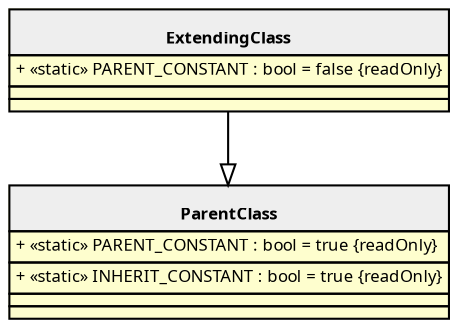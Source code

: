 digraph {
  graph [name="G" overlap="false"]
  node [fontname="Verdana" fontsize=8 shape="none" margin=0 fillcolor="#FEFECE" style="filled"]
  edge [fontname="Verdana" fontsize=8]
  "FixtureSeven\\ParentClass" [shape="none" label=<
<table cellspacing="0" border="0" cellborder="1">
    <tr><td bgcolor="#eeeeee"><b><br/>ParentClass</b></td></tr>
    <tr><td align="left">+ «static» PARENT_CONSTANT : bool = true {readOnly}</td></tr>
<tr><td align="left">+ «static» INHERIT_CONSTANT : bool = true {readOnly}</td></tr>
    <tr><td></td></tr>
    <tr><td></td></tr>
</table>>]
  "FixtureSeven\\ExtendingClass" [shape="none" label=<
<table cellspacing="0" border="0" cellborder="1">
    <tr><td bgcolor="#eeeeee"><b><br/>ExtendingClass</b></td></tr>
    <tr><td align="left">+ «static» PARENT_CONSTANT : bool = false {readOnly}</td></tr>
    <tr><td></td></tr>
    <tr><td></td></tr>
</table>>]
  "FixtureSeven\\ExtendingClass" -> "FixtureSeven\\ParentClass" [arrowhead="empty" style="filled"]
}
